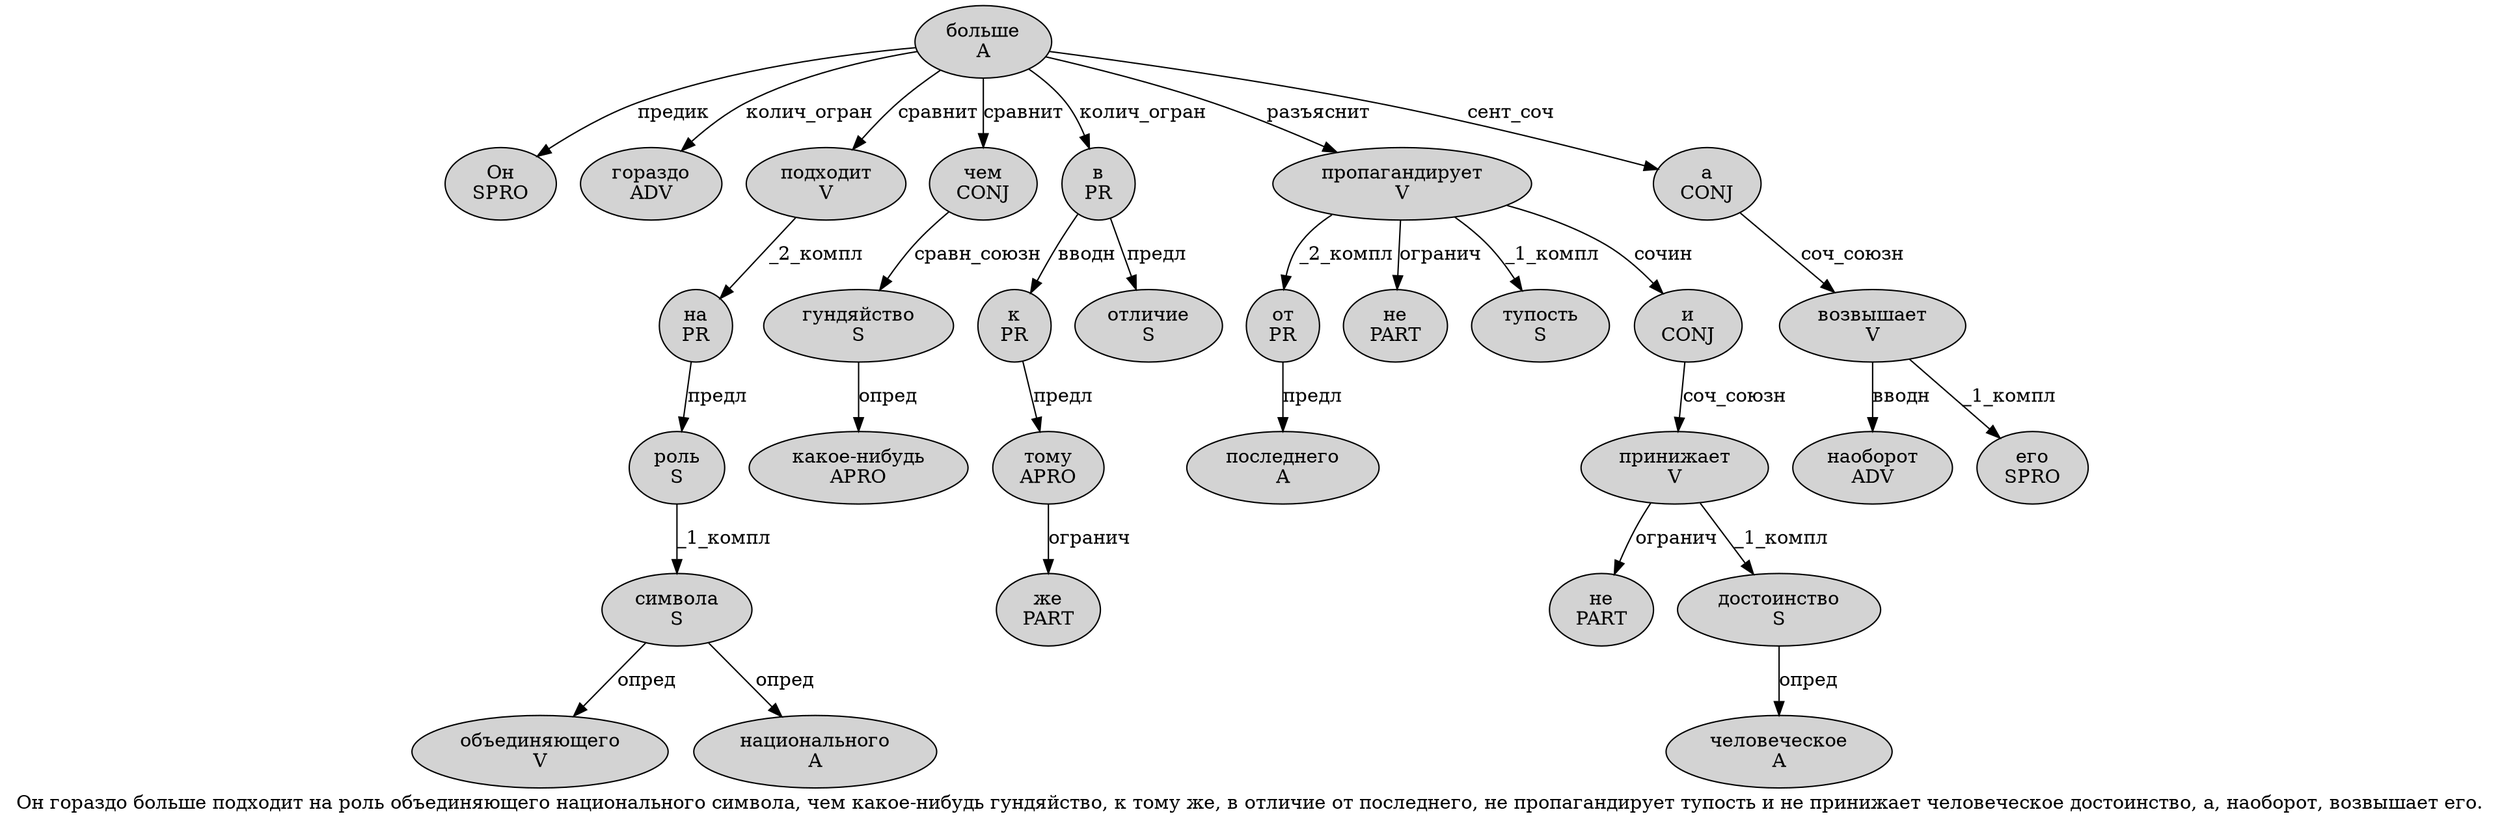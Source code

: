digraph SENTENCE_3545 {
	graph [label="Он гораздо больше подходит на роль объединяющего национального символа, чем какое-нибудь гундяйство, к тому же, в отличие от последнего, не пропагандирует тупость и не принижает человеческое достоинство, а, наоборот, возвышает его."]
	node [style=filled]
		0 [label="Он
SPRO" color="" fillcolor=lightgray penwidth=1 shape=ellipse]
		1 [label="гораздо
ADV" color="" fillcolor=lightgray penwidth=1 shape=ellipse]
		2 [label="больше
A" color="" fillcolor=lightgray penwidth=1 shape=ellipse]
		3 [label="подходит
V" color="" fillcolor=lightgray penwidth=1 shape=ellipse]
		4 [label="на
PR" color="" fillcolor=lightgray penwidth=1 shape=ellipse]
		5 [label="роль
S" color="" fillcolor=lightgray penwidth=1 shape=ellipse]
		6 [label="объединяющего
V" color="" fillcolor=lightgray penwidth=1 shape=ellipse]
		7 [label="национального
A" color="" fillcolor=lightgray penwidth=1 shape=ellipse]
		8 [label="символа
S" color="" fillcolor=lightgray penwidth=1 shape=ellipse]
		10 [label="чем
CONJ" color="" fillcolor=lightgray penwidth=1 shape=ellipse]
		11 [label="какое-нибудь
APRO" color="" fillcolor=lightgray penwidth=1 shape=ellipse]
		12 [label="гундяйство
S" color="" fillcolor=lightgray penwidth=1 shape=ellipse]
		14 [label="к
PR" color="" fillcolor=lightgray penwidth=1 shape=ellipse]
		15 [label="тому
APRO" color="" fillcolor=lightgray penwidth=1 shape=ellipse]
		16 [label="же
PART" color="" fillcolor=lightgray penwidth=1 shape=ellipse]
		18 [label="в
PR" color="" fillcolor=lightgray penwidth=1 shape=ellipse]
		19 [label="отличие
S" color="" fillcolor=lightgray penwidth=1 shape=ellipse]
		20 [label="от
PR" color="" fillcolor=lightgray penwidth=1 shape=ellipse]
		21 [label="последнего
A" color="" fillcolor=lightgray penwidth=1 shape=ellipse]
		23 [label="не
PART" color="" fillcolor=lightgray penwidth=1 shape=ellipse]
		24 [label="пропагандирует
V" color="" fillcolor=lightgray penwidth=1 shape=ellipse]
		25 [label="тупость
S" color="" fillcolor=lightgray penwidth=1 shape=ellipse]
		26 [label="и
CONJ" color="" fillcolor=lightgray penwidth=1 shape=ellipse]
		27 [label="не
PART" color="" fillcolor=lightgray penwidth=1 shape=ellipse]
		28 [label="принижает
V" color="" fillcolor=lightgray penwidth=1 shape=ellipse]
		29 [label="человеческое
A" color="" fillcolor=lightgray penwidth=1 shape=ellipse]
		30 [label="достоинство
S" color="" fillcolor=lightgray penwidth=1 shape=ellipse]
		32 [label="а
CONJ" color="" fillcolor=lightgray penwidth=1 shape=ellipse]
		34 [label="наоборот
ADV" color="" fillcolor=lightgray penwidth=1 shape=ellipse]
		36 [label="возвышает
V" color="" fillcolor=lightgray penwidth=1 shape=ellipse]
		37 [label="его
SPRO" color="" fillcolor=lightgray penwidth=1 shape=ellipse]
			10 -> 12 [label="сравн_союзн"]
			28 -> 27 [label="огранич"]
			28 -> 30 [label="_1_компл"]
			20 -> 21 [label="предл"]
			32 -> 36 [label="соч_союзн"]
			5 -> 8 [label="_1_компл"]
			36 -> 34 [label="вводн"]
			36 -> 37 [label="_1_компл"]
			8 -> 6 [label="опред"]
			8 -> 7 [label="опред"]
			24 -> 20 [label="_2_компл"]
			24 -> 23 [label="огранич"]
			24 -> 25 [label="_1_компл"]
			24 -> 26 [label="сочин"]
			30 -> 29 [label="опред"]
			18 -> 14 [label="вводн"]
			18 -> 19 [label="предл"]
			15 -> 16 [label="огранич"]
			12 -> 11 [label="опред"]
			2 -> 0 [label="предик"]
			2 -> 1 [label="колич_огран"]
			2 -> 3 [label="сравнит"]
			2 -> 10 [label="сравнит"]
			2 -> 18 [label="колич_огран"]
			2 -> 24 [label="разъяснит"]
			2 -> 32 [label="сент_соч"]
			14 -> 15 [label="предл"]
			26 -> 28 [label="соч_союзн"]
			4 -> 5 [label="предл"]
			3 -> 4 [label="_2_компл"]
}